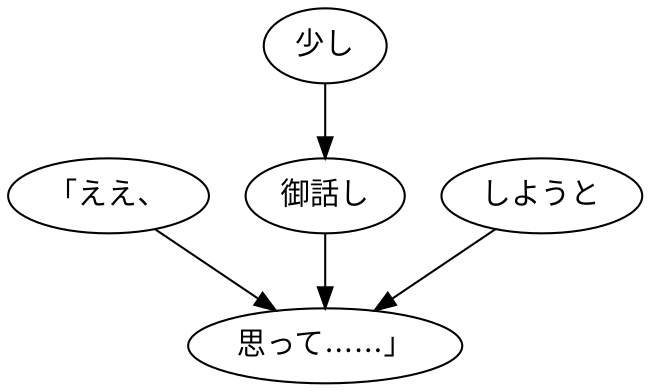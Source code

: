 digraph graph7241 {
	node0 [label="「ええ、"];
	node1 [label="少し"];
	node2 [label="御話し"];
	node3 [label="しようと"];
	node4 [label="思って……」"];
	node0 -> node4;
	node1 -> node2;
	node2 -> node4;
	node3 -> node4;
}
